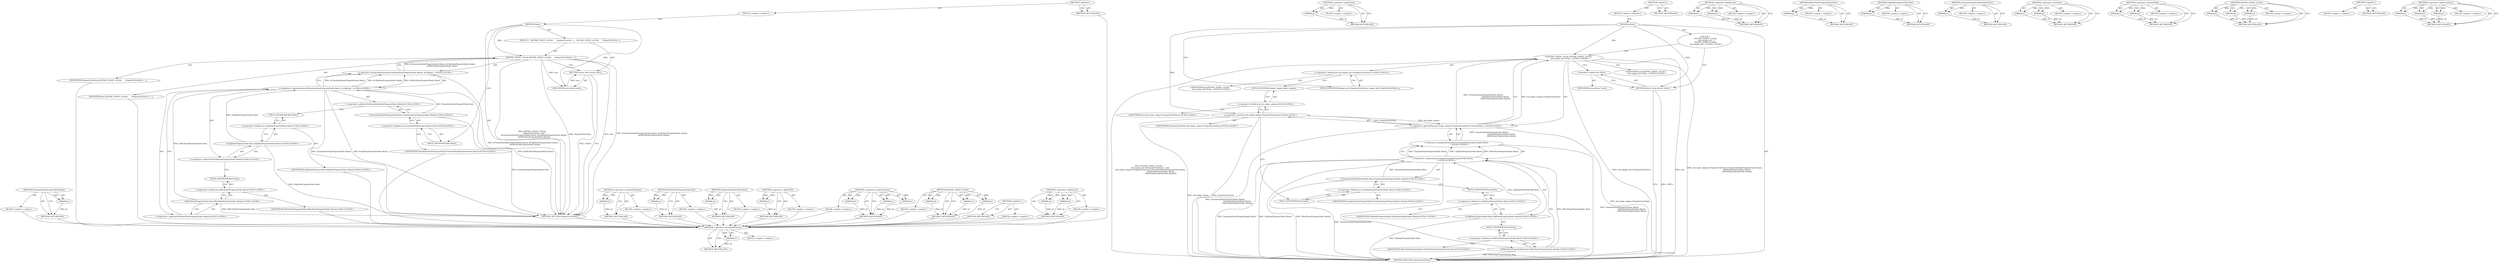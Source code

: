 digraph "&lt;operator&gt;.fieldAccess" {
vulnerable_76 [label=<(METHOD,&lt;operator&gt;.bracketedPrimary)>];
vulnerable_77 [label=<(PARAM,p1)>];
vulnerable_78 [label=<(BLOCK,&lt;empty&gt;,&lt;empty&gt;)>];
vulnerable_79 [label=<(METHOD_RETURN,ANY)>];
vulnerable_98 [label=<(METHOD,&lt;operator&gt;.indirection)>];
vulnerable_99 [label=<(PARAM,p1)>];
vulnerable_100 [label=<(BLOCK,&lt;empty&gt;,&lt;empty&gt;)>];
vulnerable_101 [label=<(METHOD_RETURN,ANY)>];
vulnerable_6 [label=<(METHOD,&lt;global&gt;)<SUB>1</SUB>>];
vulnerable_7 [label=<(BLOCK,&lt;empty&gt;,&lt;empty&gt;)<SUB>1</SUB>>];
vulnerable_8 [label=<(METHOD,Root)<SUB>1</SUB>>];
vulnerable_9 [label="<(BLOCK,{
   DEFINE_STATIC_LOCAL(
      std::unique_ptr...,{
   DEFINE_STATIC_LOCAL(
      std::unique_ptr...)<SUB>1</SUB>>"];
vulnerable_10 [label="<(DEFINE_STATIC_LOCAL,DEFINE_STATIC_LOCAL(
      std::unique_ptr&lt;Prop...)<SUB>2</SUB>>"];
vulnerable_11 [label="<(&lt;operator&gt;.fieldAccess,std::unique_ptr&lt;PropertyTreeState&gt;)<SUB>3</SUB>>"];
vulnerable_12 [label="<(IDENTIFIER,std,DEFINE_STATIC_LOCAL(
      std::unique_ptr&lt;Prop...)<SUB>3</SUB>>"];
vulnerable_13 [label=<(FIELD_IDENTIFIER,unique_ptr&lt;PropertyTreeState&gt;,unique_ptr&lt;PropertyTreeState&gt;)<SUB>3</SUB>>];
vulnerable_14 [label="<(IDENTIFIER,root,DEFINE_STATIC_LOCAL(
      std::unique_ptr&lt;Prop...)<SUB>3</SUB>>"];
vulnerable_15 [label="<(&lt;operator&gt;.greaterThan,std::make_unique&lt;PropertyTreeState&gt;(TransformPa...)<SUB>4</SUB>>"];
vulnerable_16 [label="<(&lt;operator&gt;.lessThan,std::make_unique&lt;PropertyTreeState)<SUB>4</SUB>>"];
vulnerable_17 [label="<(&lt;operator&gt;.fieldAccess,std::make_unique)<SUB>4</SUB>>"];
vulnerable_18 [label="<(IDENTIFIER,std,std::make_unique&lt;PropertyTreeState)<SUB>4</SUB>>"];
vulnerable_19 [label=<(FIELD_IDENTIFIER,make_unique,make_unique)<SUB>4</SUB>>];
vulnerable_20 [label="<(IDENTIFIER,PropertyTreeState,std::make_unique&lt;PropertyTreeState)<SUB>4</SUB>>"];
vulnerable_21 [label="<(&lt;operator&gt;.bracketedPrimary,(TransformPaintPropertyNode::Root(),
          ...)<SUB>4</SUB>>"];
vulnerable_22 [label="<(&lt;operator&gt;.expressionList,TransformPaintPropertyNode::Root(),
           ...)<SUB>4</SUB>>"];
vulnerable_23 [label="<(TransformPaintPropertyNode.Root,TransformPaintPropertyNode::Root())<SUB>4</SUB>>"];
vulnerable_24 [label="<(&lt;operator&gt;.fieldAccess,TransformPaintPropertyNode::Root)<SUB>4</SUB>>"];
vulnerable_25 [label="<(IDENTIFIER,TransformPaintPropertyNode,TransformPaintPropertyNode::Root())<SUB>4</SUB>>"];
vulnerable_26 [label=<(FIELD_IDENTIFIER,Root,Root)<SUB>4</SUB>>];
vulnerable_27 [label="<(ClipPaintPropertyNode.Root,ClipPaintPropertyNode::Root())<SUB>5</SUB>>"];
vulnerable_28 [label="<(&lt;operator&gt;.fieldAccess,ClipPaintPropertyNode::Root)<SUB>5</SUB>>"];
vulnerable_29 [label="<(IDENTIFIER,ClipPaintPropertyNode,ClipPaintPropertyNode::Root())<SUB>5</SUB>>"];
vulnerable_30 [label=<(FIELD_IDENTIFIER,Root,Root)<SUB>5</SUB>>];
vulnerable_31 [label="<(EffectPaintPropertyNode.Root,EffectPaintPropertyNode::Root())<SUB>6</SUB>>"];
vulnerable_32 [label="<(&lt;operator&gt;.fieldAccess,EffectPaintPropertyNode::Root)<SUB>6</SUB>>"];
vulnerable_33 [label="<(IDENTIFIER,EffectPaintPropertyNode,EffectPaintPropertyNode::Root())<SUB>6</SUB>>"];
vulnerable_34 [label=<(FIELD_IDENTIFIER,Root,Root)<SUB>6</SUB>>];
vulnerable_35 [label=<(RETURN,return *root;,return *root;)<SUB>7</SUB>>];
vulnerable_36 [label=<(&lt;operator&gt;.indirection,*root)<SUB>7</SUB>>];
vulnerable_37 [label=<(IDENTIFIER,root,return *root;)<SUB>7</SUB>>];
vulnerable_38 [label=<(METHOD_RETURN,PropertyTreeState)<SUB>1</SUB>>];
vulnerable_40 [label=<(METHOD_RETURN,ANY)<SUB>1</SUB>>];
vulnerable_61 [label=<(METHOD,&lt;operator&gt;.fieldAccess)>];
vulnerable_62 [label=<(PARAM,p1)>];
vulnerable_63 [label=<(PARAM,p2)>];
vulnerable_64 [label=<(BLOCK,&lt;empty&gt;,&lt;empty&gt;)>];
vulnerable_65 [label=<(METHOD_RETURN,ANY)>];
vulnerable_94 [label=<(METHOD,EffectPaintPropertyNode.Root)>];
vulnerable_95 [label=<(PARAM,p1)>];
vulnerable_96 [label=<(BLOCK,&lt;empty&gt;,&lt;empty&gt;)>];
vulnerable_97 [label=<(METHOD_RETURN,ANY)>];
vulnerable_90 [label=<(METHOD,ClipPaintPropertyNode.Root)>];
vulnerable_91 [label=<(PARAM,p1)>];
vulnerable_92 [label=<(BLOCK,&lt;empty&gt;,&lt;empty&gt;)>];
vulnerable_93 [label=<(METHOD_RETURN,ANY)>];
vulnerable_86 [label=<(METHOD,TransformPaintPropertyNode.Root)>];
vulnerable_87 [label=<(PARAM,p1)>];
vulnerable_88 [label=<(BLOCK,&lt;empty&gt;,&lt;empty&gt;)>];
vulnerable_89 [label=<(METHOD_RETURN,ANY)>];
vulnerable_71 [label=<(METHOD,&lt;operator&gt;.lessThan)>];
vulnerable_72 [label=<(PARAM,p1)>];
vulnerable_73 [label=<(PARAM,p2)>];
vulnerable_74 [label=<(BLOCK,&lt;empty&gt;,&lt;empty&gt;)>];
vulnerable_75 [label=<(METHOD_RETURN,ANY)>];
vulnerable_66 [label=<(METHOD,&lt;operator&gt;.greaterThan)>];
vulnerable_67 [label=<(PARAM,p1)>];
vulnerable_68 [label=<(PARAM,p2)>];
vulnerable_69 [label=<(BLOCK,&lt;empty&gt;,&lt;empty&gt;)>];
vulnerable_70 [label=<(METHOD_RETURN,ANY)>];
vulnerable_55 [label=<(METHOD,DEFINE_STATIC_LOCAL)>];
vulnerable_56 [label=<(PARAM,p1)>];
vulnerable_57 [label=<(PARAM,p2)>];
vulnerable_58 [label=<(PARAM,p3)>];
vulnerable_59 [label=<(BLOCK,&lt;empty&gt;,&lt;empty&gt;)>];
vulnerable_60 [label=<(METHOD_RETURN,ANY)>];
vulnerable_49 [label=<(METHOD,&lt;global&gt;)<SUB>1</SUB>>];
vulnerable_50 [label=<(BLOCK,&lt;empty&gt;,&lt;empty&gt;)>];
vulnerable_51 [label=<(METHOD_RETURN,ANY)>];
vulnerable_80 [label=<(METHOD,&lt;operator&gt;.expressionList)>];
vulnerable_81 [label=<(PARAM,p1)>];
vulnerable_82 [label=<(PARAM,p2)>];
vulnerable_83 [label=<(PARAM,p3)>];
vulnerable_84 [label=<(BLOCK,&lt;empty&gt;,&lt;empty&gt;)>];
vulnerable_85 [label=<(METHOD_RETURN,ANY)>];
fixed_69 [label=<(METHOD,TransformPaintPropertyNode.Root)>];
fixed_70 [label=<(PARAM,p1)>];
fixed_71 [label=<(BLOCK,&lt;empty&gt;,&lt;empty&gt;)>];
fixed_72 [label=<(METHOD_RETURN,ANY)>];
fixed_6 [label=<(METHOD,&lt;global&gt;)<SUB>1</SUB>>];
fixed_7 [label=<(BLOCK,&lt;empty&gt;,&lt;empty&gt;)<SUB>1</SUB>>];
fixed_8 [label=<(METHOD,Root)<SUB>1</SUB>>];
fixed_9 [label=<(BLOCK,{
   DEFINE_STATIC_LOCAL(
      PropertyTreeSta...,{
   DEFINE_STATIC_LOCAL(
      PropertyTreeSta...)<SUB>1</SUB>>];
fixed_10 [label=<(DEFINE_STATIC_LOCAL,DEFINE_STATIC_LOCAL(
      PropertyTreeState, r...)<SUB>2</SUB>>];
fixed_11 [label=<(IDENTIFIER,PropertyTreeState,DEFINE_STATIC_LOCAL(
      PropertyTreeState, r...)<SUB>3</SUB>>];
fixed_12 [label=<(IDENTIFIER,root,DEFINE_STATIC_LOCAL(
      PropertyTreeState, r...)<SUB>3</SUB>>];
fixed_13 [label="<(&lt;operator&gt;.bracketedPrimary,(&amp;TransformPaintPropertyNode::Root(), &amp;ClipPain...)<SUB>4</SUB>>"];
fixed_14 [label="<(&lt;operator&gt;.expressionList,&amp;TransformPaintPropertyNode::Root(), &amp;ClipPaint...)<SUB>4</SUB>>"];
fixed_15 [label="<(&lt;operator&gt;.addressOf,&amp;TransformPaintPropertyNode::Root())<SUB>4</SUB>>"];
fixed_16 [label="<(TransformPaintPropertyNode.Root,TransformPaintPropertyNode::Root())<SUB>4</SUB>>"];
fixed_17 [label="<(&lt;operator&gt;.fieldAccess,TransformPaintPropertyNode::Root)<SUB>4</SUB>>"];
fixed_18 [label="<(IDENTIFIER,TransformPaintPropertyNode,TransformPaintPropertyNode::Root())<SUB>4</SUB>>"];
fixed_19 [label=<(FIELD_IDENTIFIER,Root,Root)<SUB>4</SUB>>];
fixed_20 [label="<(&lt;operator&gt;.addressOf,&amp;ClipPaintPropertyNode::Root())<SUB>4</SUB>>"];
fixed_21 [label="<(ClipPaintPropertyNode.Root,ClipPaintPropertyNode::Root())<SUB>4</SUB>>"];
fixed_22 [label="<(&lt;operator&gt;.fieldAccess,ClipPaintPropertyNode::Root)<SUB>4</SUB>>"];
fixed_23 [label="<(IDENTIFIER,ClipPaintPropertyNode,ClipPaintPropertyNode::Root())<SUB>4</SUB>>"];
fixed_24 [label=<(FIELD_IDENTIFIER,Root,Root)<SUB>4</SUB>>];
fixed_25 [label="<(&lt;operator&gt;.addressOf,&amp;EffectPaintPropertyNode::Root())<SUB>5</SUB>>"];
fixed_26 [label="<(EffectPaintPropertyNode.Root,EffectPaintPropertyNode::Root())<SUB>5</SUB>>"];
fixed_27 [label="<(&lt;operator&gt;.fieldAccess,EffectPaintPropertyNode::Root)<SUB>5</SUB>>"];
fixed_28 [label="<(IDENTIFIER,EffectPaintPropertyNode,EffectPaintPropertyNode::Root())<SUB>5</SUB>>"];
fixed_29 [label=<(FIELD_IDENTIFIER,Root,Root)<SUB>5</SUB>>];
fixed_30 [label=<(RETURN,return root;,return root;)<SUB>6</SUB>>];
fixed_31 [label=<(IDENTIFIER,root,return root;)<SUB>6</SUB>>];
fixed_32 [label=<(METHOD_RETURN,PropertyTreeState)<SUB>1</SUB>>];
fixed_34 [label=<(METHOD_RETURN,ANY)<SUB>1</SUB>>];
fixed_55 [label=<(METHOD,&lt;operator&gt;.bracketedPrimary)>];
fixed_56 [label=<(PARAM,p1)>];
fixed_57 [label=<(BLOCK,&lt;empty&gt;,&lt;empty&gt;)>];
fixed_58 [label=<(METHOD_RETURN,ANY)>];
fixed_82 [label=<(METHOD,EffectPaintPropertyNode.Root)>];
fixed_83 [label=<(PARAM,p1)>];
fixed_84 [label=<(BLOCK,&lt;empty&gt;,&lt;empty&gt;)>];
fixed_85 [label=<(METHOD_RETURN,ANY)>];
fixed_78 [label=<(METHOD,ClipPaintPropertyNode.Root)>];
fixed_79 [label=<(PARAM,p1)>];
fixed_80 [label=<(BLOCK,&lt;empty&gt;,&lt;empty&gt;)>];
fixed_81 [label=<(METHOD_RETURN,ANY)>];
fixed_65 [label=<(METHOD,&lt;operator&gt;.addressOf)>];
fixed_66 [label=<(PARAM,p1)>];
fixed_67 [label=<(BLOCK,&lt;empty&gt;,&lt;empty&gt;)>];
fixed_68 [label=<(METHOD_RETURN,ANY)>];
fixed_59 [label=<(METHOD,&lt;operator&gt;.expressionList)>];
fixed_60 [label=<(PARAM,p1)>];
fixed_61 [label=<(PARAM,p2)>];
fixed_62 [label=<(PARAM,p3)>];
fixed_63 [label=<(BLOCK,&lt;empty&gt;,&lt;empty&gt;)>];
fixed_64 [label=<(METHOD_RETURN,ANY)>];
fixed_49 [label=<(METHOD,DEFINE_STATIC_LOCAL)>];
fixed_50 [label=<(PARAM,p1)>];
fixed_51 [label=<(PARAM,p2)>];
fixed_52 [label=<(PARAM,p3)>];
fixed_53 [label=<(BLOCK,&lt;empty&gt;,&lt;empty&gt;)>];
fixed_54 [label=<(METHOD_RETURN,ANY)>];
fixed_43 [label=<(METHOD,&lt;global&gt;)<SUB>1</SUB>>];
fixed_44 [label=<(BLOCK,&lt;empty&gt;,&lt;empty&gt;)>];
fixed_45 [label=<(METHOD_RETURN,ANY)>];
fixed_73 [label=<(METHOD,&lt;operator&gt;.fieldAccess)>];
fixed_74 [label=<(PARAM,p1)>];
fixed_75 [label=<(PARAM,p2)>];
fixed_76 [label=<(BLOCK,&lt;empty&gt;,&lt;empty&gt;)>];
fixed_77 [label=<(METHOD_RETURN,ANY)>];
vulnerable_76 -> vulnerable_77  [key=0, label="AST: "];
vulnerable_76 -> vulnerable_77  [key=1, label="DDG: "];
vulnerable_76 -> vulnerable_78  [key=0, label="AST: "];
vulnerable_76 -> vulnerable_79  [key=0, label="AST: "];
vulnerable_76 -> vulnerable_79  [key=1, label="CFG: "];
vulnerable_77 -> vulnerable_79  [key=0, label="DDG: p1"];
vulnerable_98 -> vulnerable_99  [key=0, label="AST: "];
vulnerable_98 -> vulnerable_99  [key=1, label="DDG: "];
vulnerable_98 -> vulnerable_100  [key=0, label="AST: "];
vulnerable_98 -> vulnerable_101  [key=0, label="AST: "];
vulnerable_98 -> vulnerable_101  [key=1, label="CFG: "];
vulnerable_99 -> vulnerable_101  [key=0, label="DDG: p1"];
vulnerable_6 -> vulnerable_7  [key=0, label="AST: "];
vulnerable_6 -> vulnerable_40  [key=0, label="AST: "];
vulnerable_6 -> vulnerable_40  [key=1, label="CFG: "];
vulnerable_7 -> vulnerable_8  [key=0, label="AST: "];
vulnerable_8 -> vulnerable_9  [key=0, label="AST: "];
vulnerable_8 -> vulnerable_38  [key=0, label="AST: "];
vulnerable_8 -> vulnerable_13  [key=0, label="CFG: "];
vulnerable_8 -> vulnerable_35  [key=0, label="DDG: "];
vulnerable_8 -> vulnerable_10  [key=0, label="DDG: "];
vulnerable_8 -> vulnerable_16  [key=0, label="DDG: "];
vulnerable_9 -> vulnerable_10  [key=0, label="AST: "];
vulnerable_9 -> vulnerable_35  [key=0, label="AST: "];
vulnerable_10 -> vulnerable_11  [key=0, label="AST: "];
vulnerable_10 -> vulnerable_14  [key=0, label="AST: "];
vulnerable_10 -> vulnerable_15  [key=0, label="AST: "];
vulnerable_10 -> vulnerable_36  [key=0, label="CFG: "];
vulnerable_10 -> vulnerable_38  [key=0, label="DDG: std::unique_ptr&lt;PropertyTreeState&gt;"];
vulnerable_10 -> vulnerable_38  [key=1, label="DDG: root"];
vulnerable_10 -> vulnerable_38  [key=2, label="DDG: std::make_unique&lt;PropertyTreeState&gt;(TransformPaintPropertyNode::Root(),
                                           ClipPaintPropertyNode::Root(),
                                           EffectPaintPropertyNode::Root())"];
vulnerable_10 -> vulnerable_38  [key=3, label="DDG: DEFINE_STATIC_LOCAL(
      std::unique_ptr&lt;PropertyTreeState&gt;, root,
      (std::make_unique&lt;PropertyTreeState&gt;(TransformPaintPropertyNode::Root(),
                                           ClipPaintPropertyNode::Root(),
                                           EffectPaintPropertyNode::Root())))"];
vulnerable_11 -> vulnerable_12  [key=0, label="AST: "];
vulnerable_11 -> vulnerable_13  [key=0, label="AST: "];
vulnerable_11 -> vulnerable_19  [key=0, label="CFG: "];
vulnerable_13 -> vulnerable_11  [key=0, label="CFG: "];
vulnerable_15 -> vulnerable_16  [key=0, label="AST: "];
vulnerable_15 -> vulnerable_21  [key=0, label="AST: "];
vulnerable_15 -> vulnerable_10  [key=0, label="CFG: "];
vulnerable_15 -> vulnerable_10  [key=1, label="DDG: std::make_unique&lt;PropertyTreeState"];
vulnerable_15 -> vulnerable_10  [key=2, label="DDG: (TransformPaintPropertyNode::Root(),
                                           ClipPaintPropertyNode::Root(),
                                           EffectPaintPropertyNode::Root())"];
vulnerable_15 -> vulnerable_38  [key=0, label="DDG: std::make_unique&lt;PropertyTreeState"];
vulnerable_15 -> vulnerable_38  [key=1, label="DDG: (TransformPaintPropertyNode::Root(),
                                           ClipPaintPropertyNode::Root(),
                                           EffectPaintPropertyNode::Root())"];
vulnerable_16 -> vulnerable_17  [key=0, label="AST: "];
vulnerable_16 -> vulnerable_20  [key=0, label="AST: "];
vulnerable_16 -> vulnerable_26  [key=0, label="CFG: "];
vulnerable_16 -> vulnerable_38  [key=0, label="DDG: std::make_unique"];
vulnerable_16 -> vulnerable_38  [key=1, label="DDG: PropertyTreeState"];
vulnerable_16 -> vulnerable_15  [key=0, label="DDG: std::make_unique"];
vulnerable_16 -> vulnerable_15  [key=1, label="DDG: PropertyTreeState"];
vulnerable_17 -> vulnerable_18  [key=0, label="AST: "];
vulnerable_17 -> vulnerable_19  [key=0, label="AST: "];
vulnerable_17 -> vulnerable_16  [key=0, label="CFG: "];
vulnerable_19 -> vulnerable_17  [key=0, label="CFG: "];
vulnerable_21 -> vulnerable_22  [key=0, label="AST: "];
vulnerable_21 -> vulnerable_15  [key=0, label="CFG: "];
vulnerable_21 -> vulnerable_15  [key=1, label="DDG: TransformPaintPropertyNode::Root(),
                                           ClipPaintPropertyNode::Root(),
                                           EffectPaintPropertyNode::Root()"];
vulnerable_21 -> vulnerable_38  [key=0, label="DDG: TransformPaintPropertyNode::Root(),
                                           ClipPaintPropertyNode::Root(),
                                           EffectPaintPropertyNode::Root()"];
vulnerable_22 -> vulnerable_23  [key=0, label="AST: "];
vulnerable_22 -> vulnerable_27  [key=0, label="AST: "];
vulnerable_22 -> vulnerable_31  [key=0, label="AST: "];
vulnerable_22 -> vulnerable_21  [key=0, label="CFG: "];
vulnerable_22 -> vulnerable_21  [key=1, label="DDG: TransformPaintPropertyNode::Root()"];
vulnerable_22 -> vulnerable_21  [key=2, label="DDG: ClipPaintPropertyNode::Root()"];
vulnerable_22 -> vulnerable_21  [key=3, label="DDG: EffectPaintPropertyNode::Root()"];
vulnerable_22 -> vulnerable_38  [key=0, label="DDG: TransformPaintPropertyNode::Root()"];
vulnerable_22 -> vulnerable_38  [key=1, label="DDG: ClipPaintPropertyNode::Root()"];
vulnerable_22 -> vulnerable_38  [key=2, label="DDG: EffectPaintPropertyNode::Root()"];
vulnerable_23 -> vulnerable_24  [key=0, label="AST: "];
vulnerable_23 -> vulnerable_30  [key=0, label="CFG: "];
vulnerable_23 -> vulnerable_38  [key=0, label="DDG: TransformPaintPropertyNode::Root"];
vulnerable_23 -> vulnerable_22  [key=0, label="DDG: TransformPaintPropertyNode::Root"];
vulnerable_24 -> vulnerable_25  [key=0, label="AST: "];
vulnerable_24 -> vulnerable_26  [key=0, label="AST: "];
vulnerable_24 -> vulnerable_23  [key=0, label="CFG: "];
vulnerable_26 -> vulnerable_24  [key=0, label="CFG: "];
vulnerable_27 -> vulnerable_28  [key=0, label="AST: "];
vulnerable_27 -> vulnerable_34  [key=0, label="CFG: "];
vulnerable_27 -> vulnerable_38  [key=0, label="DDG: ClipPaintPropertyNode::Root"];
vulnerable_27 -> vulnerable_22  [key=0, label="DDG: ClipPaintPropertyNode::Root"];
vulnerable_28 -> vulnerable_29  [key=0, label="AST: "];
vulnerable_28 -> vulnerable_30  [key=0, label="AST: "];
vulnerable_28 -> vulnerable_27  [key=0, label="CFG: "];
vulnerable_30 -> vulnerable_28  [key=0, label="CFG: "];
vulnerable_31 -> vulnerable_32  [key=0, label="AST: "];
vulnerable_31 -> vulnerable_22  [key=0, label="CFG: "];
vulnerable_31 -> vulnerable_22  [key=1, label="DDG: EffectPaintPropertyNode::Root"];
vulnerable_31 -> vulnerable_38  [key=0, label="DDG: EffectPaintPropertyNode::Root"];
vulnerable_32 -> vulnerable_33  [key=0, label="AST: "];
vulnerable_32 -> vulnerable_34  [key=0, label="AST: "];
vulnerable_32 -> vulnerable_31  [key=0, label="CFG: "];
vulnerable_34 -> vulnerable_32  [key=0, label="CFG: "];
vulnerable_35 -> vulnerable_36  [key=0, label="AST: "];
vulnerable_35 -> vulnerable_38  [key=0, label="CFG: "];
vulnerable_35 -> vulnerable_38  [key=1, label="DDG: &lt;RET&gt;"];
vulnerable_36 -> vulnerable_37  [key=0, label="AST: "];
vulnerable_36 -> vulnerable_35  [key=0, label="CFG: "];
vulnerable_61 -> vulnerable_62  [key=0, label="AST: "];
vulnerable_61 -> vulnerable_62  [key=1, label="DDG: "];
vulnerable_61 -> vulnerable_64  [key=0, label="AST: "];
vulnerable_61 -> vulnerable_63  [key=0, label="AST: "];
vulnerable_61 -> vulnerable_63  [key=1, label="DDG: "];
vulnerable_61 -> vulnerable_65  [key=0, label="AST: "];
vulnerable_61 -> vulnerable_65  [key=1, label="CFG: "];
vulnerable_62 -> vulnerable_65  [key=0, label="DDG: p1"];
vulnerable_63 -> vulnerable_65  [key=0, label="DDG: p2"];
vulnerable_94 -> vulnerable_95  [key=0, label="AST: "];
vulnerable_94 -> vulnerable_95  [key=1, label="DDG: "];
vulnerable_94 -> vulnerable_96  [key=0, label="AST: "];
vulnerable_94 -> vulnerable_97  [key=0, label="AST: "];
vulnerable_94 -> vulnerable_97  [key=1, label="CFG: "];
vulnerable_95 -> vulnerable_97  [key=0, label="DDG: p1"];
vulnerable_90 -> vulnerable_91  [key=0, label="AST: "];
vulnerable_90 -> vulnerable_91  [key=1, label="DDG: "];
vulnerable_90 -> vulnerable_92  [key=0, label="AST: "];
vulnerable_90 -> vulnerable_93  [key=0, label="AST: "];
vulnerable_90 -> vulnerable_93  [key=1, label="CFG: "];
vulnerable_91 -> vulnerable_93  [key=0, label="DDG: p1"];
vulnerable_86 -> vulnerable_87  [key=0, label="AST: "];
vulnerable_86 -> vulnerable_87  [key=1, label="DDG: "];
vulnerable_86 -> vulnerable_88  [key=0, label="AST: "];
vulnerable_86 -> vulnerable_89  [key=0, label="AST: "];
vulnerable_86 -> vulnerable_89  [key=1, label="CFG: "];
vulnerable_87 -> vulnerable_89  [key=0, label="DDG: p1"];
vulnerable_71 -> vulnerable_72  [key=0, label="AST: "];
vulnerable_71 -> vulnerable_72  [key=1, label="DDG: "];
vulnerable_71 -> vulnerable_74  [key=0, label="AST: "];
vulnerable_71 -> vulnerable_73  [key=0, label="AST: "];
vulnerable_71 -> vulnerable_73  [key=1, label="DDG: "];
vulnerable_71 -> vulnerable_75  [key=0, label="AST: "];
vulnerable_71 -> vulnerable_75  [key=1, label="CFG: "];
vulnerable_72 -> vulnerable_75  [key=0, label="DDG: p1"];
vulnerable_73 -> vulnerable_75  [key=0, label="DDG: p2"];
vulnerable_66 -> vulnerable_67  [key=0, label="AST: "];
vulnerable_66 -> vulnerable_67  [key=1, label="DDG: "];
vulnerable_66 -> vulnerable_69  [key=0, label="AST: "];
vulnerable_66 -> vulnerable_68  [key=0, label="AST: "];
vulnerable_66 -> vulnerable_68  [key=1, label="DDG: "];
vulnerable_66 -> vulnerable_70  [key=0, label="AST: "];
vulnerable_66 -> vulnerable_70  [key=1, label="CFG: "];
vulnerable_67 -> vulnerable_70  [key=0, label="DDG: p1"];
vulnerable_68 -> vulnerable_70  [key=0, label="DDG: p2"];
vulnerable_55 -> vulnerable_56  [key=0, label="AST: "];
vulnerable_55 -> vulnerable_56  [key=1, label="DDG: "];
vulnerable_55 -> vulnerable_59  [key=0, label="AST: "];
vulnerable_55 -> vulnerable_57  [key=0, label="AST: "];
vulnerable_55 -> vulnerable_57  [key=1, label="DDG: "];
vulnerable_55 -> vulnerable_60  [key=0, label="AST: "];
vulnerable_55 -> vulnerable_60  [key=1, label="CFG: "];
vulnerable_55 -> vulnerable_58  [key=0, label="AST: "];
vulnerable_55 -> vulnerable_58  [key=1, label="DDG: "];
vulnerable_56 -> vulnerable_60  [key=0, label="DDG: p1"];
vulnerable_57 -> vulnerable_60  [key=0, label="DDG: p2"];
vulnerable_58 -> vulnerable_60  [key=0, label="DDG: p3"];
vulnerable_49 -> vulnerable_50  [key=0, label="AST: "];
vulnerable_49 -> vulnerable_51  [key=0, label="AST: "];
vulnerable_49 -> vulnerable_51  [key=1, label="CFG: "];
vulnerable_80 -> vulnerable_81  [key=0, label="AST: "];
vulnerable_80 -> vulnerable_81  [key=1, label="DDG: "];
vulnerable_80 -> vulnerable_84  [key=0, label="AST: "];
vulnerable_80 -> vulnerable_82  [key=0, label="AST: "];
vulnerable_80 -> vulnerable_82  [key=1, label="DDG: "];
vulnerable_80 -> vulnerable_85  [key=0, label="AST: "];
vulnerable_80 -> vulnerable_85  [key=1, label="CFG: "];
vulnerable_80 -> vulnerable_83  [key=0, label="AST: "];
vulnerable_80 -> vulnerable_83  [key=1, label="DDG: "];
vulnerable_81 -> vulnerable_85  [key=0, label="DDG: p1"];
vulnerable_82 -> vulnerable_85  [key=0, label="DDG: p2"];
vulnerable_83 -> vulnerable_85  [key=0, label="DDG: p3"];
fixed_69 -> fixed_70  [key=0, label="AST: "];
fixed_69 -> fixed_70  [key=1, label="DDG: "];
fixed_69 -> fixed_71  [key=0, label="AST: "];
fixed_69 -> fixed_72  [key=0, label="AST: "];
fixed_69 -> fixed_72  [key=1, label="CFG: "];
fixed_70 -> fixed_72  [key=0, label="DDG: p1"];
fixed_71 -> vulnerable_76  [key=0];
fixed_72 -> vulnerable_76  [key=0];
fixed_6 -> fixed_7  [key=0, label="AST: "];
fixed_6 -> fixed_34  [key=0, label="AST: "];
fixed_6 -> fixed_34  [key=1, label="CFG: "];
fixed_7 -> fixed_8  [key=0, label="AST: "];
fixed_8 -> fixed_9  [key=0, label="AST: "];
fixed_8 -> fixed_32  [key=0, label="AST: "];
fixed_8 -> fixed_19  [key=0, label="CFG: "];
fixed_8 -> fixed_10  [key=0, label="DDG: "];
fixed_8 -> fixed_31  [key=0, label="DDG: "];
fixed_9 -> fixed_10  [key=0, label="AST: "];
fixed_9 -> fixed_30  [key=0, label="AST: "];
fixed_10 -> fixed_11  [key=0, label="AST: "];
fixed_10 -> fixed_12  [key=0, label="AST: "];
fixed_10 -> fixed_13  [key=0, label="AST: "];
fixed_10 -> fixed_30  [key=0, label="CFG: "];
fixed_10 -> fixed_32  [key=0, label="DDG: root"];
fixed_10 -> fixed_32  [key=1, label="DDG: (&amp;TransformPaintPropertyNode::Root(), &amp;ClipPaintPropertyNode::Root(),
       &amp;EffectPaintPropertyNode::Root())"];
fixed_10 -> fixed_32  [key=2, label="DDG: DEFINE_STATIC_LOCAL(
      PropertyTreeState, root,
      (&amp;TransformPaintPropertyNode::Root(), &amp;ClipPaintPropertyNode::Root(),
       &amp;EffectPaintPropertyNode::Root()))"];
fixed_10 -> fixed_32  [key=3, label="DDG: PropertyTreeState"];
fixed_10 -> fixed_31  [key=0, label="DDG: root"];
fixed_11 -> vulnerable_76  [key=0];
fixed_12 -> vulnerable_76  [key=0];
fixed_13 -> fixed_14  [key=0, label="AST: "];
fixed_13 -> fixed_10  [key=0, label="CFG: "];
fixed_13 -> fixed_10  [key=1, label="DDG: &amp;TransformPaintPropertyNode::Root(), &amp;ClipPaintPropertyNode::Root(),
       &amp;EffectPaintPropertyNode::Root()"];
fixed_13 -> fixed_32  [key=0, label="DDG: &amp;TransformPaintPropertyNode::Root(), &amp;ClipPaintPropertyNode::Root(),
       &amp;EffectPaintPropertyNode::Root()"];
fixed_14 -> fixed_15  [key=0, label="AST: "];
fixed_14 -> fixed_20  [key=0, label="AST: "];
fixed_14 -> fixed_25  [key=0, label="AST: "];
fixed_14 -> fixed_13  [key=0, label="CFG: "];
fixed_14 -> fixed_13  [key=1, label="DDG: &amp;TransformPaintPropertyNode::Root()"];
fixed_14 -> fixed_13  [key=2, label="DDG: &amp;ClipPaintPropertyNode::Root()"];
fixed_14 -> fixed_13  [key=3, label="DDG: &amp;EffectPaintPropertyNode::Root()"];
fixed_14 -> fixed_32  [key=0, label="DDG: &amp;TransformPaintPropertyNode::Root()"];
fixed_14 -> fixed_32  [key=1, label="DDG: &amp;ClipPaintPropertyNode::Root()"];
fixed_14 -> fixed_32  [key=2, label="DDG: &amp;EffectPaintPropertyNode::Root()"];
fixed_15 -> fixed_16  [key=0, label="AST: "];
fixed_15 -> fixed_24  [key=0, label="CFG: "];
fixed_16 -> fixed_17  [key=0, label="AST: "];
fixed_16 -> fixed_15  [key=0, label="CFG: "];
fixed_16 -> fixed_32  [key=0, label="DDG: TransformPaintPropertyNode::Root"];
fixed_16 -> fixed_14  [key=0, label="DDG: TransformPaintPropertyNode::Root"];
fixed_17 -> fixed_18  [key=0, label="AST: "];
fixed_17 -> fixed_19  [key=0, label="AST: "];
fixed_17 -> fixed_16  [key=0, label="CFG: "];
fixed_18 -> vulnerable_76  [key=0];
fixed_19 -> fixed_17  [key=0, label="CFG: "];
fixed_20 -> fixed_21  [key=0, label="AST: "];
fixed_20 -> fixed_29  [key=0, label="CFG: "];
fixed_21 -> fixed_22  [key=0, label="AST: "];
fixed_21 -> fixed_20  [key=0, label="CFG: "];
fixed_21 -> fixed_32  [key=0, label="DDG: ClipPaintPropertyNode::Root"];
fixed_21 -> fixed_14  [key=0, label="DDG: ClipPaintPropertyNode::Root"];
fixed_22 -> fixed_23  [key=0, label="AST: "];
fixed_22 -> fixed_24  [key=0, label="AST: "];
fixed_22 -> fixed_21  [key=0, label="CFG: "];
fixed_23 -> vulnerable_76  [key=0];
fixed_24 -> fixed_22  [key=0, label="CFG: "];
fixed_25 -> fixed_26  [key=0, label="AST: "];
fixed_25 -> fixed_14  [key=0, label="CFG: "];
fixed_26 -> fixed_27  [key=0, label="AST: "];
fixed_26 -> fixed_25  [key=0, label="CFG: "];
fixed_26 -> fixed_32  [key=0, label="DDG: EffectPaintPropertyNode::Root"];
fixed_26 -> fixed_14  [key=0, label="DDG: EffectPaintPropertyNode::Root"];
fixed_27 -> fixed_28  [key=0, label="AST: "];
fixed_27 -> fixed_29  [key=0, label="AST: "];
fixed_27 -> fixed_26  [key=0, label="CFG: "];
fixed_28 -> vulnerable_76  [key=0];
fixed_29 -> fixed_27  [key=0, label="CFG: "];
fixed_30 -> fixed_31  [key=0, label="AST: "];
fixed_30 -> fixed_32  [key=0, label="CFG: "];
fixed_30 -> fixed_32  [key=1, label="DDG: &lt;RET&gt;"];
fixed_31 -> fixed_30  [key=0, label="DDG: root"];
fixed_32 -> vulnerable_76  [key=0];
fixed_34 -> vulnerable_76  [key=0];
fixed_55 -> fixed_56  [key=0, label="AST: "];
fixed_55 -> fixed_56  [key=1, label="DDG: "];
fixed_55 -> fixed_57  [key=0, label="AST: "];
fixed_55 -> fixed_58  [key=0, label="AST: "];
fixed_55 -> fixed_58  [key=1, label="CFG: "];
fixed_56 -> fixed_58  [key=0, label="DDG: p1"];
fixed_57 -> vulnerable_76  [key=0];
fixed_58 -> vulnerable_76  [key=0];
fixed_82 -> fixed_83  [key=0, label="AST: "];
fixed_82 -> fixed_83  [key=1, label="DDG: "];
fixed_82 -> fixed_84  [key=0, label="AST: "];
fixed_82 -> fixed_85  [key=0, label="AST: "];
fixed_82 -> fixed_85  [key=1, label="CFG: "];
fixed_83 -> fixed_85  [key=0, label="DDG: p1"];
fixed_84 -> vulnerable_76  [key=0];
fixed_85 -> vulnerable_76  [key=0];
fixed_78 -> fixed_79  [key=0, label="AST: "];
fixed_78 -> fixed_79  [key=1, label="DDG: "];
fixed_78 -> fixed_80  [key=0, label="AST: "];
fixed_78 -> fixed_81  [key=0, label="AST: "];
fixed_78 -> fixed_81  [key=1, label="CFG: "];
fixed_79 -> fixed_81  [key=0, label="DDG: p1"];
fixed_80 -> vulnerable_76  [key=0];
fixed_81 -> vulnerable_76  [key=0];
fixed_65 -> fixed_66  [key=0, label="AST: "];
fixed_65 -> fixed_66  [key=1, label="DDG: "];
fixed_65 -> fixed_67  [key=0, label="AST: "];
fixed_65 -> fixed_68  [key=0, label="AST: "];
fixed_65 -> fixed_68  [key=1, label="CFG: "];
fixed_66 -> fixed_68  [key=0, label="DDG: p1"];
fixed_67 -> vulnerable_76  [key=0];
fixed_68 -> vulnerable_76  [key=0];
fixed_59 -> fixed_60  [key=0, label="AST: "];
fixed_59 -> fixed_60  [key=1, label="DDG: "];
fixed_59 -> fixed_63  [key=0, label="AST: "];
fixed_59 -> fixed_61  [key=0, label="AST: "];
fixed_59 -> fixed_61  [key=1, label="DDG: "];
fixed_59 -> fixed_64  [key=0, label="AST: "];
fixed_59 -> fixed_64  [key=1, label="CFG: "];
fixed_59 -> fixed_62  [key=0, label="AST: "];
fixed_59 -> fixed_62  [key=1, label="DDG: "];
fixed_60 -> fixed_64  [key=0, label="DDG: p1"];
fixed_61 -> fixed_64  [key=0, label="DDG: p2"];
fixed_62 -> fixed_64  [key=0, label="DDG: p3"];
fixed_63 -> vulnerable_76  [key=0];
fixed_64 -> vulnerable_76  [key=0];
fixed_49 -> fixed_50  [key=0, label="AST: "];
fixed_49 -> fixed_50  [key=1, label="DDG: "];
fixed_49 -> fixed_53  [key=0, label="AST: "];
fixed_49 -> fixed_51  [key=0, label="AST: "];
fixed_49 -> fixed_51  [key=1, label="DDG: "];
fixed_49 -> fixed_54  [key=0, label="AST: "];
fixed_49 -> fixed_54  [key=1, label="CFG: "];
fixed_49 -> fixed_52  [key=0, label="AST: "];
fixed_49 -> fixed_52  [key=1, label="DDG: "];
fixed_50 -> fixed_54  [key=0, label="DDG: p1"];
fixed_51 -> fixed_54  [key=0, label="DDG: p2"];
fixed_52 -> fixed_54  [key=0, label="DDG: p3"];
fixed_53 -> vulnerable_76  [key=0];
fixed_54 -> vulnerable_76  [key=0];
fixed_43 -> fixed_44  [key=0, label="AST: "];
fixed_43 -> fixed_45  [key=0, label="AST: "];
fixed_43 -> fixed_45  [key=1, label="CFG: "];
fixed_44 -> vulnerable_76  [key=0];
fixed_45 -> vulnerable_76  [key=0];
fixed_73 -> fixed_74  [key=0, label="AST: "];
fixed_73 -> fixed_74  [key=1, label="DDG: "];
fixed_73 -> fixed_76  [key=0, label="AST: "];
fixed_73 -> fixed_75  [key=0, label="AST: "];
fixed_73 -> fixed_75  [key=1, label="DDG: "];
fixed_73 -> fixed_77  [key=0, label="AST: "];
fixed_73 -> fixed_77  [key=1, label="CFG: "];
fixed_74 -> fixed_77  [key=0, label="DDG: p1"];
fixed_75 -> fixed_77  [key=0, label="DDG: p2"];
fixed_76 -> vulnerable_76  [key=0];
fixed_77 -> vulnerable_76  [key=0];
}
